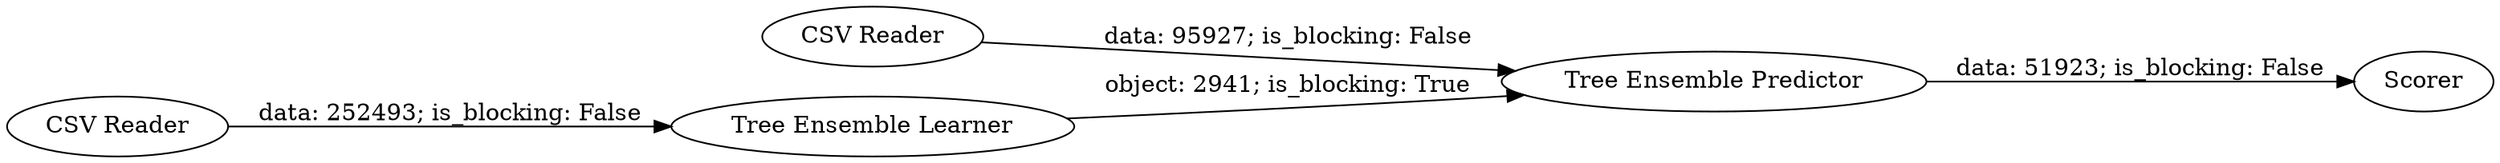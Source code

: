 digraph {
	"-6873195960155446723_112" [label="Tree Ensemble Learner"]
	"-6873195960155446723_111" [label="Tree Ensemble Predictor"]
	"-6873195960155446723_2" [label="CSV Reader"]
	"-6873195960155446723_107" [label=Scorer]
	"-6873195960155446723_1" [label="CSV Reader"]
	"-6873195960155446723_112" -> "-6873195960155446723_111" [label="object: 2941; is_blocking: True"]
	"-6873195960155446723_1" -> "-6873195960155446723_111" [label="data: 95927; is_blocking: False"]
	"-6873195960155446723_111" -> "-6873195960155446723_107" [label="data: 51923; is_blocking: False"]
	"-6873195960155446723_2" -> "-6873195960155446723_112" [label="data: 252493; is_blocking: False"]
	rankdir=LR
}
